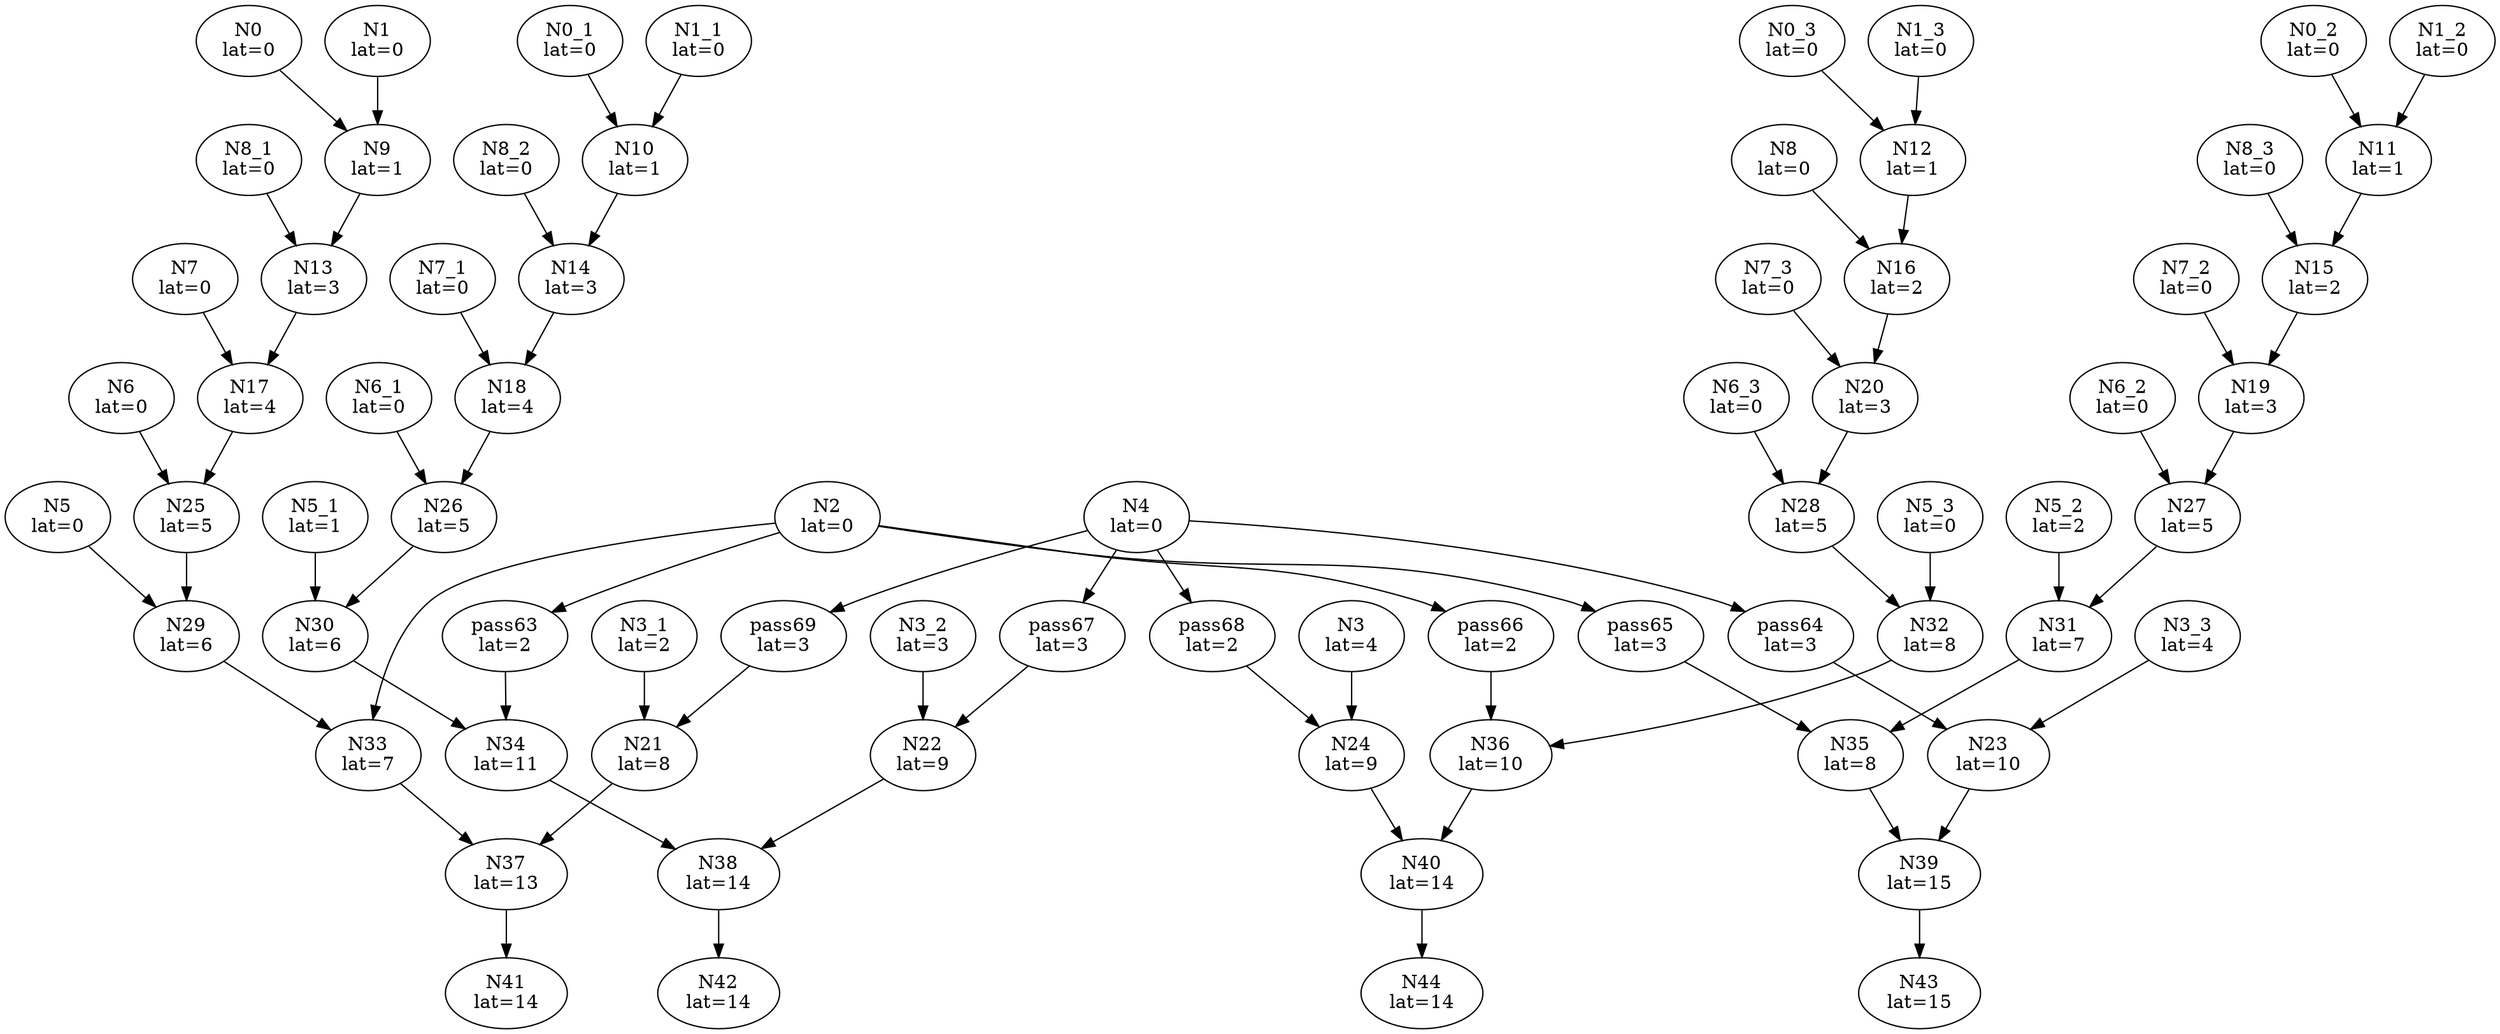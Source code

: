 Digraph G {
"N0"[label = "\N\nlat=0"];
"N0_1"[label = "\N\nlat=0"];
"N0_2"[label = "\N\nlat=0"];
"N0_3"[label = "\N\nlat=0"];
"N1"[label = "\N\nlat=0"];
"N1_1"[label = "\N\nlat=0"];
"N1_2"[label = "\N\nlat=0"];
"N1_3"[label = "\N\nlat=0"];
"N2"[label = "\N\nlat=0"];
"N3"[label = "\N\nlat=4"];
"N3_1"[label = "\N\nlat=2"];
"N3_2"[label = "\N\nlat=3"];
"N3_3"[label = "\N\nlat=4"];
"N4"[label = "\N\nlat=0"];
"N5"[label = "\N\nlat=0"];
"N5_1"[label = "\N\nlat=1"];
"N5_2"[label = "\N\nlat=2"];
"N5_3"[label = "\N\nlat=0"];
"N6"[label = "\N\nlat=0"];
"N6_1"[label = "\N\nlat=0"];
"N6_2"[label = "\N\nlat=0"];
"N6_3"[label = "\N\nlat=0"];
"N7"[label = "\N\nlat=0"];
"N7_1"[label = "\N\nlat=0"];
"N7_2"[label = "\N\nlat=0"];
"N7_3"[label = "\N\nlat=0"];
"N8"[label = "\N\nlat=0"];
"N8_1"[label = "\N\nlat=0"];
"N8_2"[label = "\N\nlat=0"];
"N8_3"[label = "\N\nlat=0"];
"N41"[label = "\N\nlat=14"];
"N37"->"N41"
"N42"[label = "\N\nlat=14"];
"N38"->"N42"
"N43"[label = "\N\nlat=15"];
"N39"->"N43"
"N44"[label = "\N\nlat=14"];
"N40"->"N44"
"N9"[label = "\N\nlat=1"];
"N0"->"N9";
"N1"->"N9";
"N10"[label = "\N\nlat=1"];
"N0_1"->"N10";
"N1_1"->"N10";
"N11"[label = "\N\nlat=1"];
"N0_2"->"N11";
"N1_2"->"N11";
"N12"[label = "\N\nlat=1"];
"N0_3"->"N12";
"N1_3"->"N12";
"N13"[label = "\N\nlat=3"];
"N8_1"->"N13";
"N9"->"N13";
"N14"[label = "\N\nlat=3"];
"N8_2"->"N14";
"N10"->"N14";
"N15"[label = "\N\nlat=2"];
"N8_3"->"N15";
"N11"->"N15";
"N16"[label = "\N\nlat=2"];
"N8"->"N16";
"N12"->"N16";
"N17"[label = "\N\nlat=4"];
"N7"->"N17";
"N13"->"N17";
"N18"[label = "\N\nlat=4"];
"N7_1"->"N18";
"N14"->"N18";
"N19"[label = "\N\nlat=3"];
"N7_2"->"N19";
"N15"->"N19";
"N20"[label = "\N\nlat=3"];
"N7_3"->"N20";
"N16"->"N20";
"N21"[label = "\N\nlat=8"];
"N3_1"->"N21";
"pass69"->"N21";
"N22"[label = "\N\nlat=9"];
"N3_2"->"N22";
"pass67"->"N22";
"N23"[label = "\N\nlat=10"];
"N3_3"->"N23";
"pass64"->"N23";
"N24"[label = "\N\nlat=9"];
"N3"->"N24";
"pass68"->"N24";
"N25"[label = "\N\nlat=5"];
"N6"->"N25";
"N17"->"N25";
"N26"[label = "\N\nlat=5"];
"N6_1"->"N26";
"N18"->"N26";
"N27"[label = "\N\nlat=5"];
"N6_2"->"N27";
"N19"->"N27";
"N28"[label = "\N\nlat=5"];
"N6_3"->"N28";
"N20"->"N28";
"N29"[label = "\N\nlat=6"];
"N5"->"N29";
"N25"->"N29";
"N30"[label = "\N\nlat=6"];
"N5_1"->"N30";
"N26"->"N30";
"N31"[label = "\N\nlat=7"];
"N5_2"->"N31";
"N27"->"N31";
"N32"[label = "\N\nlat=8"];
"N5_3"->"N32";
"N28"->"N32";
"N40"[label = "\N\nlat=14"];
"N24"->"N40";
"N36"->"N40";
"N39"[label = "\N\nlat=15"];
"N23"->"N39";
"N35"->"N39";
"N38"[label = "\N\nlat=14"];
"N22"->"N38";
"N34"->"N38";
"N37"[label = "\N\nlat=13"];
"N21"->"N37";
"N33"->"N37";
"N36"[label = "\N\nlat=10"];
"pass66"->"N36";
"N32"->"N36";
"N35"[label = "\N\nlat=8"];
"pass65"->"N35";
"N31"->"N35";
"N34"[label = "\N\nlat=11"];
"pass63"->"N34";
"N30"->"N34";
"N33"[label = "\N\nlat=7"];
"N2"->"N33";
"N29"->"N33";
"pass63"[label = "\N\nlat=2"];
"N2"->"pass63";
"pass64"[label = "\N\nlat=3"];
"N4"->"pass64";
"pass65"[label = "\N\nlat=3"];
"N2"->"pass65";
"pass66"[label = "\N\nlat=2"];
"N2"->"pass66";
"pass67"[label = "\N\nlat=3"];
"N4"->"pass67";
"pass68"[label = "\N\nlat=2"];
"N4"->"pass68";
"pass69"[label = "\N\nlat=3"];
"N4"->"pass69";
}
